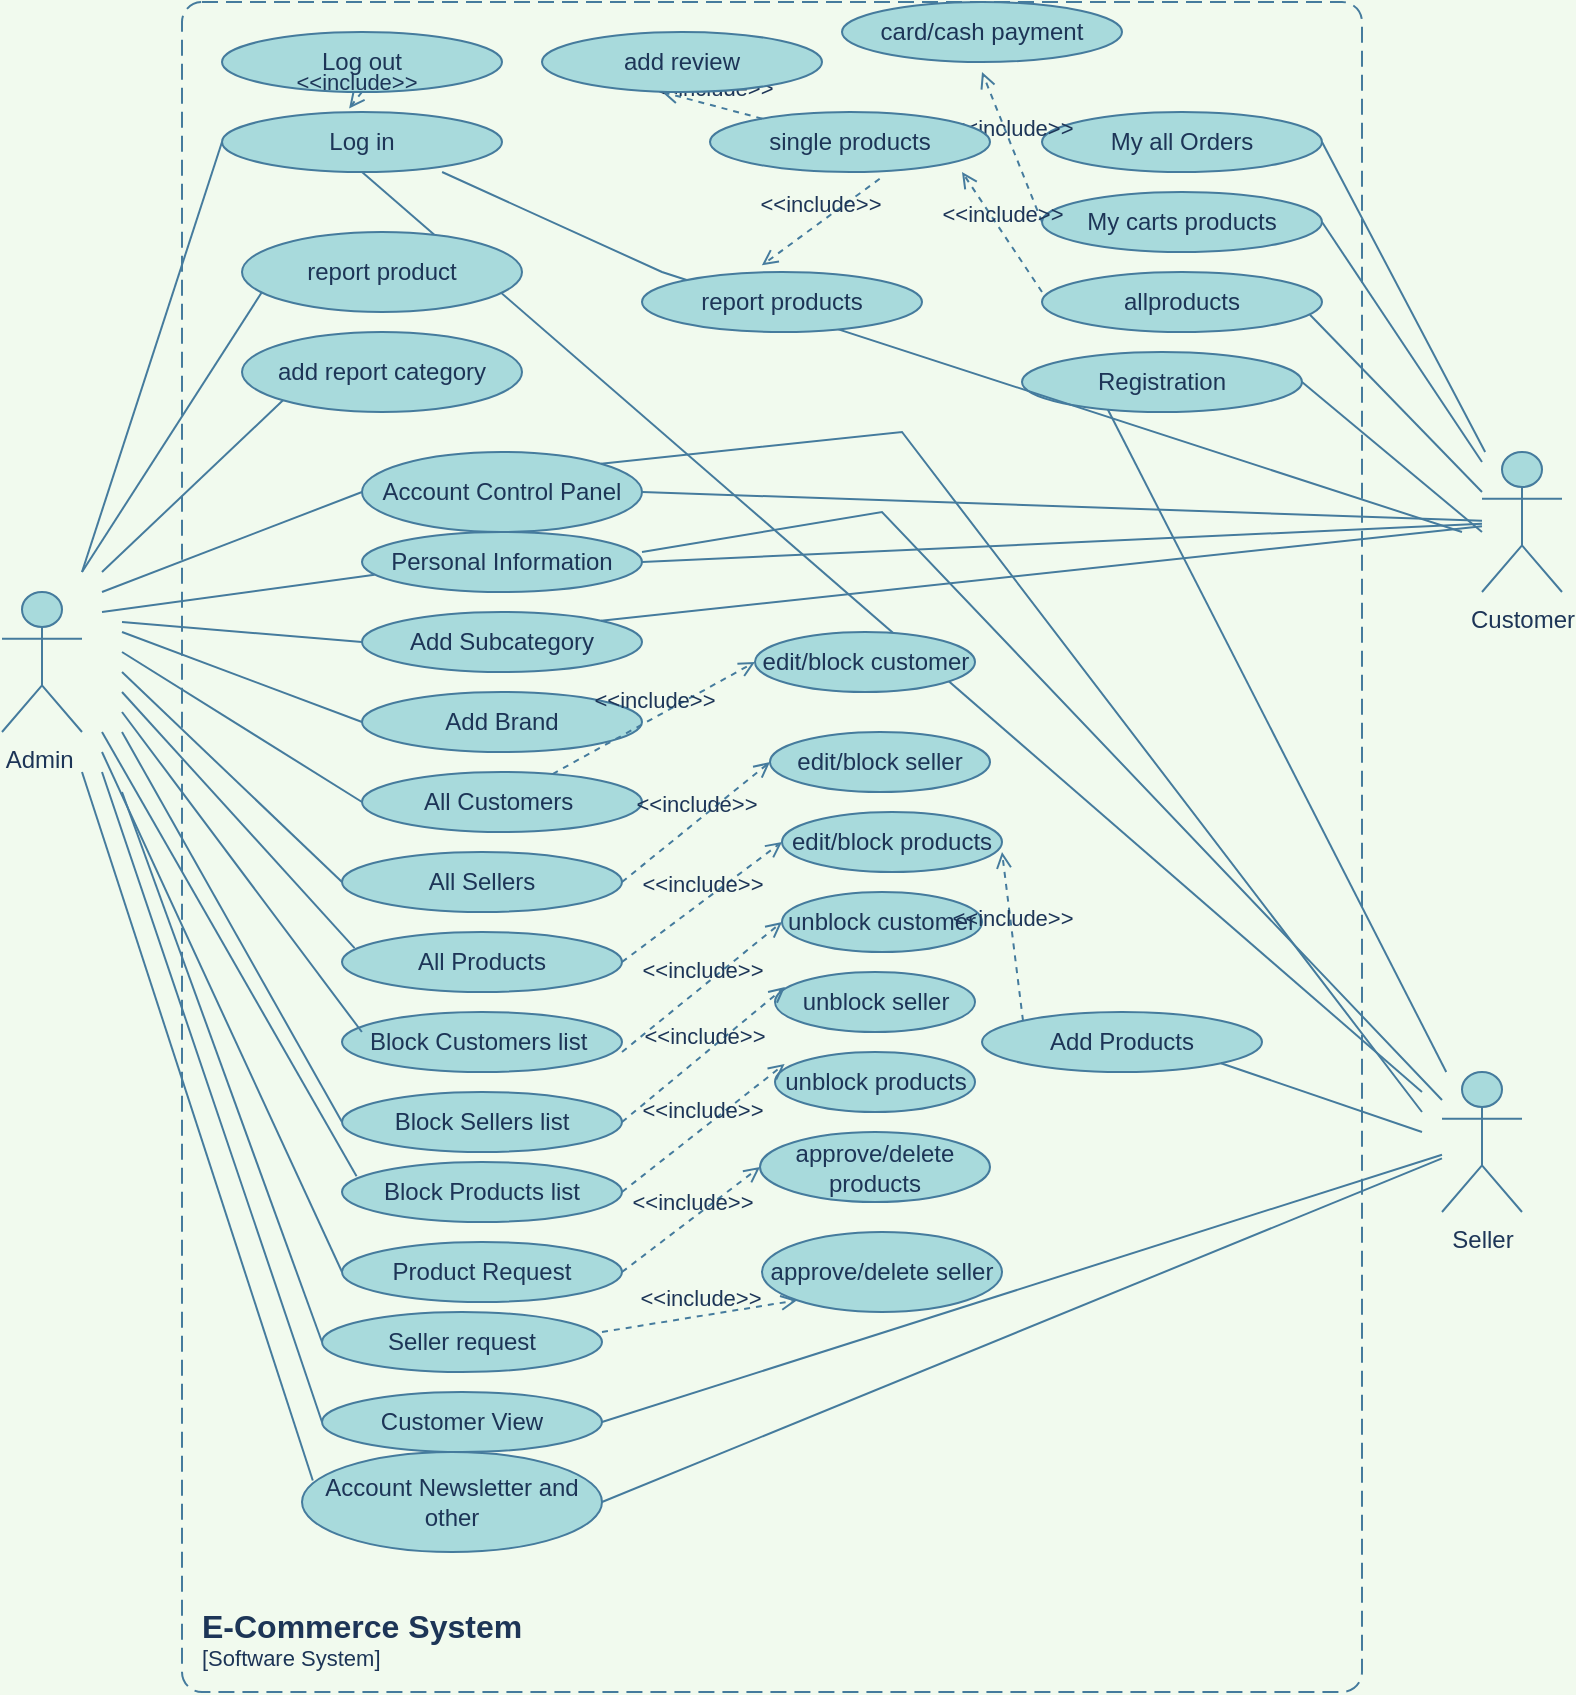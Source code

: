 <mxfile version="20.5.1" type="github">
  <diagram id="n9HFfjMK9hOBVCEkppL0" name="Page-1">
    <mxGraphModel dx="1038" dy="571" grid="1" gridSize="10" guides="1" tooltips="1" connect="1" arrows="1" fold="1" page="1" pageScale="1" pageWidth="827" pageHeight="1169" background="#F1FAEE" math="0" shadow="0">
      <root>
        <mxCell id="0" />
        <mxCell id="1" parent="0" />
        <object label="Admin&amp;nbsp;" id="HZhEUxBDqLnAfJDDO1io-1">
          <mxCell style="shape=umlActor;html=1;verticalLabelPosition=bottom;verticalAlign=top;align=center;fillColor=#A8DADC;strokeColor=#457B9D;fontColor=#1D3557;" parent="1" vertex="1">
            <mxGeometry x="20" y="340" width="40" height="70" as="geometry" />
          </mxCell>
        </object>
        <mxCell id="HZhEUxBDqLnAfJDDO1io-3" value="Customer" style="shape=umlActor;html=1;verticalLabelPosition=bottom;verticalAlign=top;align=center;fillColor=#A8DADC;strokeColor=#457B9D;fontColor=#1D3557;" parent="1" vertex="1">
          <mxGeometry x="760" y="270" width="40" height="70" as="geometry" />
        </mxCell>
        <object placeholders="1" c4Name="E-Commerce System" c4Type="SystemScopeBoundary" c4Application="Software System" label="&lt;font style=&quot;font-size: 16px&quot;&gt;&lt;b&gt;&lt;div style=&quot;text-align: left&quot;&gt;%c4Name%&lt;/div&gt;&lt;/b&gt;&lt;/font&gt;&lt;div style=&quot;text-align: left&quot;&gt;[%c4Application%]&lt;/div&gt;" id="HZhEUxBDqLnAfJDDO1io-4">
          <mxCell style="rounded=1;fontSize=11;whiteSpace=wrap;html=1;dashed=1;arcSize=20;fillColor=none;strokeColor=#457B9D;fontColor=#1D3557;labelBackgroundColor=none;align=left;verticalAlign=bottom;labelBorderColor=none;spacingTop=0;spacing=10;dashPattern=8 4;metaEdit=1;rotatable=0;perimeter=rectanglePerimeter;noLabel=0;labelPadding=0;allowArrows=0;connectable=0;expand=0;recursiveResize=0;editable=1;pointerEvents=0;absoluteArcSize=1;points=[[0.25,0,0],[0.5,0,0],[0.75,0,0],[1,0.25,0],[1,0.5,0],[1,0.75,0],[0.75,1,0],[0.5,1,0],[0.25,1,0],[0,0.75,0],[0,0.5,0],[0,0.25,0]];" parent="1" vertex="1">
            <mxGeometry x="110" y="45" width="590" height="845" as="geometry" />
          </mxCell>
        </object>
        <mxCell id="HZhEUxBDqLnAfJDDO1io-10" value="Account Control Panel" style="ellipse;whiteSpace=wrap;html=1;fillColor=#A8DADC;strokeColor=#457B9D;fontColor=#1D3557;" parent="1" vertex="1">
          <mxGeometry x="200" y="270" width="140" height="40" as="geometry" />
        </mxCell>
        <mxCell id="HZhEUxBDqLnAfJDDO1io-12" value="Personal Information" style="ellipse;whiteSpace=wrap;html=1;fillColor=#A8DADC;strokeColor=#457B9D;fontColor=#1D3557;" parent="1" vertex="1">
          <mxGeometry x="200" y="310" width="140" height="30" as="geometry" />
        </mxCell>
        <mxCell id="HZhEUxBDqLnAfJDDO1io-13" value="Add Subcategory" style="ellipse;whiteSpace=wrap;html=1;fillColor=#A8DADC;strokeColor=#457B9D;fontColor=#1D3557;" parent="1" vertex="1">
          <mxGeometry x="200" y="350" width="140" height="30" as="geometry" />
        </mxCell>
        <mxCell id="HZhEUxBDqLnAfJDDO1io-14" value="Add Brand" style="ellipse;whiteSpace=wrap;html=1;fillColor=#A8DADC;strokeColor=#457B9D;fontColor=#1D3557;" parent="1" vertex="1">
          <mxGeometry x="200" y="390" width="140" height="30" as="geometry" />
        </mxCell>
        <mxCell id="HZhEUxBDqLnAfJDDO1io-15" value="All Customers&amp;nbsp;" style="ellipse;whiteSpace=wrap;html=1;fillColor=#A8DADC;strokeColor=#457B9D;fontColor=#1D3557;" parent="1" vertex="1">
          <mxGeometry x="200" y="430" width="140" height="30" as="geometry" />
        </mxCell>
        <mxCell id="HZhEUxBDqLnAfJDDO1io-16" value="All Sellers" style="ellipse;whiteSpace=wrap;html=1;fillColor=#A8DADC;strokeColor=#457B9D;fontColor=#1D3557;" parent="1" vertex="1">
          <mxGeometry x="190" y="470" width="140" height="30" as="geometry" />
        </mxCell>
        <mxCell id="HZhEUxBDqLnAfJDDO1io-17" value="All Products" style="ellipse;whiteSpace=wrap;html=1;fillColor=#A8DADC;strokeColor=#457B9D;fontColor=#1D3557;" parent="1" vertex="1">
          <mxGeometry x="190" y="510" width="140" height="30" as="geometry" />
        </mxCell>
        <mxCell id="HZhEUxBDqLnAfJDDO1io-18" value="Block Customers list&amp;nbsp;" style="ellipse;whiteSpace=wrap;html=1;fillColor=#A8DADC;strokeColor=#457B9D;fontColor=#1D3557;" parent="1" vertex="1">
          <mxGeometry x="190" y="550" width="140" height="30" as="geometry" />
        </mxCell>
        <mxCell id="HZhEUxBDqLnAfJDDO1io-19" value="Block Products list" style="ellipse;whiteSpace=wrap;html=1;fillColor=#A8DADC;strokeColor=#457B9D;fontColor=#1D3557;" parent="1" vertex="1">
          <mxGeometry x="190" y="625" width="140" height="30" as="geometry" />
        </mxCell>
        <mxCell id="HZhEUxBDqLnAfJDDO1io-20" value="Block Sellers list" style="ellipse;whiteSpace=wrap;html=1;fillColor=#A8DADC;strokeColor=#457B9D;fontColor=#1D3557;" parent="1" vertex="1">
          <mxGeometry x="190" y="590" width="140" height="30" as="geometry" />
        </mxCell>
        <mxCell id="HZhEUxBDqLnAfJDDO1io-21" value="Product Request" style="ellipse;whiteSpace=wrap;html=1;fillColor=#A8DADC;strokeColor=#457B9D;fontColor=#1D3557;" parent="1" vertex="1">
          <mxGeometry x="190" y="665" width="140" height="30" as="geometry" />
        </mxCell>
        <mxCell id="HZhEUxBDqLnAfJDDO1io-23" value="Customer View" style="ellipse;whiteSpace=wrap;html=1;fillColor=#A8DADC;strokeColor=#457B9D;fontColor=#1D3557;" parent="1" vertex="1">
          <mxGeometry x="180" y="740" width="140" height="30" as="geometry" />
        </mxCell>
        <mxCell id="HZhEUxBDqLnAfJDDO1io-24" value="Account Newsletter and other" style="ellipse;whiteSpace=wrap;html=1;fillColor=#A8DADC;strokeColor=#457B9D;fontColor=#1D3557;" parent="1" vertex="1">
          <mxGeometry x="170" y="770" width="150" height="50" as="geometry" />
        </mxCell>
        <mxCell id="HZhEUxBDqLnAfJDDO1io-25" value="Registration" style="ellipse;whiteSpace=wrap;html=1;fillColor=#A8DADC;strokeColor=#457B9D;fontColor=#1D3557;" parent="1" vertex="1">
          <mxGeometry x="530" y="220" width="140" height="30" as="geometry" />
        </mxCell>
        <mxCell id="HZhEUxBDqLnAfJDDO1io-26" value="Log in" style="ellipse;whiteSpace=wrap;html=1;fillColor=#A8DADC;strokeColor=#457B9D;fontColor=#1D3557;" parent="1" vertex="1">
          <mxGeometry x="130" y="100" width="140" height="30" as="geometry" />
        </mxCell>
        <mxCell id="HZhEUxBDqLnAfJDDO1io-27" value="Log out" style="ellipse;whiteSpace=wrap;html=1;fillColor=#A8DADC;strokeColor=#457B9D;fontColor=#1D3557;" parent="1" vertex="1">
          <mxGeometry x="130" y="60" width="140" height="30" as="geometry" />
        </mxCell>
        <mxCell id="HZhEUxBDqLnAfJDDO1io-31" value="" style="edgeStyle=none;html=1;endArrow=none;verticalAlign=bottom;rounded=0;entryX=0;entryY=0.5;entryDx=0;entryDy=0;labelBackgroundColor=#F1FAEE;strokeColor=#457B9D;fontColor=#1D3557;" parent="1" target="HZhEUxBDqLnAfJDDO1io-26" edge="1">
          <mxGeometry width="160" relative="1" as="geometry">
            <mxPoint x="60" y="330" as="sourcePoint" />
            <mxPoint x="220" y="330" as="targetPoint" />
          </mxGeometry>
        </mxCell>
        <mxCell id="HZhEUxBDqLnAfJDDO1io-33" value="" style="edgeStyle=none;html=1;endArrow=none;verticalAlign=bottom;rounded=0;entryX=0;entryY=0.5;entryDx=0;entryDy=0;labelBackgroundColor=#F1FAEE;strokeColor=#457B9D;fontColor=#1D3557;" parent="1" target="HZhEUxBDqLnAfJDDO1io-10" edge="1">
          <mxGeometry width="160" relative="1" as="geometry">
            <mxPoint x="70" y="340" as="sourcePoint" />
            <mxPoint x="170" y="220" as="targetPoint" />
          </mxGeometry>
        </mxCell>
        <mxCell id="HZhEUxBDqLnAfJDDO1io-34" value="" style="edgeStyle=none;html=1;endArrow=none;verticalAlign=bottom;rounded=0;entryX=0.045;entryY=0.713;entryDx=0;entryDy=0;entryPerimeter=0;labelBackgroundColor=#F1FAEE;strokeColor=#457B9D;fontColor=#1D3557;" parent="1" target="HZhEUxBDqLnAfJDDO1io-12" edge="1">
          <mxGeometry width="160" relative="1" as="geometry">
            <mxPoint x="70" y="350" as="sourcePoint" />
            <mxPoint x="170.0" y="260" as="targetPoint" />
          </mxGeometry>
        </mxCell>
        <mxCell id="HZhEUxBDqLnAfJDDO1io-35" value="" style="edgeStyle=none;html=1;endArrow=none;verticalAlign=bottom;rounded=0;entryX=0;entryY=0.5;entryDx=0;entryDy=0;labelBackgroundColor=#F1FAEE;strokeColor=#457B9D;fontColor=#1D3557;" parent="1" target="HZhEUxBDqLnAfJDDO1io-13" edge="1">
          <mxGeometry width="160" relative="1" as="geometry">
            <mxPoint x="80" y="355" as="sourcePoint" />
            <mxPoint x="160" y="300" as="targetPoint" />
          </mxGeometry>
        </mxCell>
        <mxCell id="HZhEUxBDqLnAfJDDO1io-36" value="" style="edgeStyle=none;html=1;endArrow=none;verticalAlign=bottom;rounded=0;entryX=0;entryY=0.5;entryDx=0;entryDy=0;labelBackgroundColor=#F1FAEE;strokeColor=#457B9D;fontColor=#1D3557;" parent="1" target="HZhEUxBDqLnAfJDDO1io-14" edge="1">
          <mxGeometry width="160" relative="1" as="geometry">
            <mxPoint x="80" y="360" as="sourcePoint" />
            <mxPoint x="180" y="390" as="targetPoint" />
          </mxGeometry>
        </mxCell>
        <mxCell id="HZhEUxBDqLnAfJDDO1io-37" value="" style="edgeStyle=none;html=1;endArrow=none;verticalAlign=bottom;rounded=0;entryX=0;entryY=0.5;entryDx=0;entryDy=0;labelBackgroundColor=#F1FAEE;strokeColor=#457B9D;fontColor=#1D3557;" parent="1" target="HZhEUxBDqLnAfJDDO1io-15" edge="1">
          <mxGeometry width="160" relative="1" as="geometry">
            <mxPoint x="80" y="370" as="sourcePoint" />
            <mxPoint x="160" y="370" as="targetPoint" />
          </mxGeometry>
        </mxCell>
        <mxCell id="HZhEUxBDqLnAfJDDO1io-38" value="" style="edgeStyle=none;html=1;endArrow=none;verticalAlign=bottom;rounded=0;entryX=0;entryY=0.5;entryDx=0;entryDy=0;labelBackgroundColor=#F1FAEE;strokeColor=#457B9D;fontColor=#1D3557;" parent="1" target="HZhEUxBDqLnAfJDDO1io-16" edge="1">
          <mxGeometry width="160" relative="1" as="geometry">
            <mxPoint x="80" y="380" as="sourcePoint" />
            <mxPoint x="180" y="470" as="targetPoint" />
          </mxGeometry>
        </mxCell>
        <mxCell id="HZhEUxBDqLnAfJDDO1io-39" value="" style="edgeStyle=none;html=1;endArrow=none;verticalAlign=bottom;rounded=0;entryX=0.045;entryY=0.268;entryDx=0;entryDy=0;entryPerimeter=0;labelBackgroundColor=#F1FAEE;strokeColor=#457B9D;fontColor=#1D3557;" parent="1" target="HZhEUxBDqLnAfJDDO1io-17" edge="1">
          <mxGeometry width="160" relative="1" as="geometry">
            <mxPoint x="80" y="390" as="sourcePoint" />
            <mxPoint x="170.0" y="455" as="targetPoint" />
          </mxGeometry>
        </mxCell>
        <mxCell id="HZhEUxBDqLnAfJDDO1io-40" value="" style="edgeStyle=none;html=1;endArrow=none;verticalAlign=bottom;rounded=0;entryX=0.071;entryY=0.333;entryDx=0;entryDy=0;entryPerimeter=0;labelBackgroundColor=#F1FAEE;strokeColor=#457B9D;fontColor=#1D3557;" parent="1" target="HZhEUxBDqLnAfJDDO1io-18" edge="1">
          <mxGeometry width="160" relative="1" as="geometry">
            <mxPoint x="80" y="400" as="sourcePoint" />
            <mxPoint x="160" y="490" as="targetPoint" />
          </mxGeometry>
        </mxCell>
        <mxCell id="HZhEUxBDqLnAfJDDO1io-41" value="" style="edgeStyle=none;html=1;endArrow=none;verticalAlign=bottom;rounded=0;exitX=0;exitY=0.5;exitDx=0;exitDy=0;labelBackgroundColor=#F1FAEE;strokeColor=#457B9D;fontColor=#1D3557;" parent="1" source="HZhEUxBDqLnAfJDDO1io-20" edge="1">
          <mxGeometry width="160" relative="1" as="geometry">
            <mxPoint x="160" y="540" as="sourcePoint" />
            <mxPoint x="80" y="410" as="targetPoint" />
          </mxGeometry>
        </mxCell>
        <mxCell id="HZhEUxBDqLnAfJDDO1io-42" value="" style="edgeStyle=none;html=1;endArrow=none;verticalAlign=bottom;rounded=0;entryX=0.052;entryY=0.237;entryDx=0;entryDy=0;entryPerimeter=0;labelBackgroundColor=#F1FAEE;strokeColor=#457B9D;fontColor=#1D3557;" parent="1" target="HZhEUxBDqLnAfJDDO1io-19" edge="1">
          <mxGeometry width="160" relative="1" as="geometry">
            <mxPoint x="70" y="410" as="sourcePoint" />
            <mxPoint x="170.0" y="345" as="targetPoint" />
          </mxGeometry>
        </mxCell>
        <mxCell id="HZhEUxBDqLnAfJDDO1io-43" value="" style="edgeStyle=none;html=1;endArrow=none;verticalAlign=bottom;rounded=0;entryX=0;entryY=0.5;entryDx=0;entryDy=0;labelBackgroundColor=#F1FAEE;strokeColor=#457B9D;fontColor=#1D3557;" parent="1" edge="1" target="HZhEUxBDqLnAfJDDO1io-21">
          <mxGeometry width="160" relative="1" as="geometry">
            <mxPoint x="70" y="420" as="sourcePoint" />
            <mxPoint x="290" y="570" as="targetPoint" />
          </mxGeometry>
        </mxCell>
        <mxCell id="HZhEUxBDqLnAfJDDO1io-45" value="" style="edgeStyle=none;html=1;endArrow=none;verticalAlign=bottom;rounded=0;entryX=0;entryY=0.5;entryDx=0;entryDy=0;labelBackgroundColor=#F1FAEE;strokeColor=#457B9D;fontColor=#1D3557;" parent="1" target="HZhEUxBDqLnAfJDDO1io-23" edge="1">
          <mxGeometry width="160" relative="1" as="geometry">
            <mxPoint x="70" y="430" as="sourcePoint" />
            <mxPoint x="160" y="680" as="targetPoint" />
          </mxGeometry>
        </mxCell>
        <mxCell id="HZhEUxBDqLnAfJDDO1io-46" value="" style="edgeStyle=none;html=1;endArrow=none;verticalAlign=bottom;rounded=0;entryX=0.036;entryY=0.285;entryDx=0;entryDy=0;entryPerimeter=0;labelBackgroundColor=#F1FAEE;strokeColor=#457B9D;fontColor=#1D3557;" parent="1" target="HZhEUxBDqLnAfJDDO1io-24" edge="1">
          <mxGeometry width="160" relative="1" as="geometry">
            <mxPoint x="60" y="430" as="sourcePoint" />
            <mxPoint x="140" y="710" as="targetPoint" />
          </mxGeometry>
        </mxCell>
        <mxCell id="HZhEUxBDqLnAfJDDO1io-47" value="" style="edgeStyle=none;html=1;endArrow=none;verticalAlign=bottom;rounded=0;exitX=0.306;exitY=0.953;exitDx=0;exitDy=0;exitPerimeter=0;labelBackgroundColor=#F1FAEE;strokeColor=#457B9D;fontColor=#1D3557;" parent="1" source="HZhEUxBDqLnAfJDDO1io-25" edge="1" target="HZhEUxBDqLnAfJDDO1io-62">
          <mxGeometry width="160" relative="1" as="geometry">
            <mxPoint x="300" y="120" as="sourcePoint" />
            <mxPoint x="730" y="330" as="targetPoint" />
          </mxGeometry>
        </mxCell>
        <mxCell id="HZhEUxBDqLnAfJDDO1io-48" value="" style="edgeStyle=none;html=1;endArrow=none;verticalAlign=bottom;rounded=0;exitX=0.786;exitY=1;exitDx=0;exitDy=0;exitPerimeter=0;labelBackgroundColor=#F1FAEE;strokeColor=#457B9D;fontColor=#1D3557;" parent="1" source="HZhEUxBDqLnAfJDDO1io-26" edge="1">
          <mxGeometry width="160" relative="1" as="geometry">
            <mxPoint x="360" y="150" as="sourcePoint" />
            <mxPoint x="750" y="310" as="targetPoint" />
            <Array as="points">
              <mxPoint x="350" y="180" />
            </Array>
          </mxGeometry>
        </mxCell>
        <mxCell id="HZhEUxBDqLnAfJDDO1io-50" value="" style="edgeStyle=none;html=1;endArrow=none;verticalAlign=bottom;rounded=0;exitX=1;exitY=0.5;exitDx=0;exitDy=0;labelBackgroundColor=#F1FAEE;strokeColor=#457B9D;fontColor=#1D3557;" parent="1" source="HZhEUxBDqLnAfJDDO1io-10" edge="1" target="HZhEUxBDqLnAfJDDO1io-3">
          <mxGeometry width="160" relative="1" as="geometry">
            <mxPoint x="320" y="320" as="sourcePoint" />
            <mxPoint x="740" y="330" as="targetPoint" />
            <Array as="points" />
          </mxGeometry>
        </mxCell>
        <mxCell id="HZhEUxBDqLnAfJDDO1io-51" value="" style="edgeStyle=none;html=1;endArrow=none;verticalAlign=bottom;rounded=0;exitX=1;exitY=0.5;exitDx=0;exitDy=0;labelBackgroundColor=#F1FAEE;strokeColor=#457B9D;fontColor=#1D3557;" parent="1" source="HZhEUxBDqLnAfJDDO1io-12" edge="1" target="HZhEUxBDqLnAfJDDO1io-3">
          <mxGeometry width="160" relative="1" as="geometry">
            <mxPoint x="400" y="280" as="sourcePoint" />
            <mxPoint x="730" y="310" as="targetPoint" />
            <Array as="points" />
          </mxGeometry>
        </mxCell>
        <mxCell id="HZhEUxBDqLnAfJDDO1io-53" value="My all Orders" style="ellipse;whiteSpace=wrap;html=1;fillColor=#A8DADC;strokeColor=#457B9D;fontColor=#1D3557;" parent="1" vertex="1">
          <mxGeometry x="540" y="100" width="140" height="30" as="geometry" />
        </mxCell>
        <mxCell id="HZhEUxBDqLnAfJDDO1io-54" value="My carts products" style="ellipse;whiteSpace=wrap;html=1;fillColor=#A8DADC;strokeColor=#457B9D;fontColor=#1D3557;" parent="1" vertex="1">
          <mxGeometry x="540" y="140" width="140" height="30" as="geometry" />
        </mxCell>
        <mxCell id="HZhEUxBDqLnAfJDDO1io-56" value="" style="edgeStyle=none;html=1;endArrow=none;verticalAlign=bottom;rounded=0;exitX=1;exitY=0.5;exitDx=0;exitDy=0;labelBackgroundColor=#F1FAEE;strokeColor=#457B9D;fontColor=#1D3557;" parent="1" source="HZhEUxBDqLnAfJDDO1io-53" target="HZhEUxBDqLnAfJDDO1io-3" edge="1">
          <mxGeometry width="160" relative="1" as="geometry">
            <mxPoint x="550" y="270" as="sourcePoint" />
            <mxPoint x="730" y="320" as="targetPoint" />
          </mxGeometry>
        </mxCell>
        <mxCell id="HZhEUxBDqLnAfJDDO1io-57" value="" style="edgeStyle=none;html=1;endArrow=none;verticalAlign=bottom;rounded=0;exitX=1;exitY=0.5;exitDx=0;exitDy=0;labelBackgroundColor=#F1FAEE;strokeColor=#457B9D;fontColor=#1D3557;" parent="1" source="HZhEUxBDqLnAfJDDO1io-54" target="HZhEUxBDqLnAfJDDO1io-3" edge="1">
          <mxGeometry width="160" relative="1" as="geometry">
            <mxPoint x="590" y="320" as="sourcePoint" />
            <mxPoint x="740" y="330" as="targetPoint" />
          </mxGeometry>
        </mxCell>
        <mxCell id="HZhEUxBDqLnAfJDDO1io-58" value="" style="edgeStyle=none;html=1;endArrow=none;verticalAlign=bottom;rounded=0;exitX=1;exitY=0;exitDx=0;exitDy=0;labelBackgroundColor=#F1FAEE;strokeColor=#457B9D;fontColor=#1D3557;" parent="1" source="HZhEUxBDqLnAfJDDO1io-13" edge="1" target="HZhEUxBDqLnAfJDDO1io-3">
          <mxGeometry width="160" relative="1" as="geometry">
            <mxPoint x="540.525" y="185.382" as="sourcePoint" />
            <mxPoint x="760" y="330" as="targetPoint" />
            <Array as="points" />
          </mxGeometry>
        </mxCell>
        <mxCell id="HZhEUxBDqLnAfJDDO1io-62" value="Seller" style="shape=umlActor;html=1;verticalLabelPosition=bottom;verticalAlign=top;align=center;fillColor=#A8DADC;strokeColor=#457B9D;fontColor=#1D3557;" parent="1" vertex="1">
          <mxGeometry x="740" y="580" width="40" height="70" as="geometry" />
        </mxCell>
        <mxCell id="HZhEUxBDqLnAfJDDO1io-64" value="" style="edgeStyle=none;html=1;endArrow=none;verticalAlign=bottom;rounded=0;exitX=1;exitY=0.5;exitDx=0;exitDy=0;labelBackgroundColor=#F1FAEE;strokeColor=#457B9D;fontColor=#1D3557;" parent="1" source="HZhEUxBDqLnAfJDDO1io-25" edge="1">
          <mxGeometry width="160" relative="1" as="geometry">
            <mxPoint x="310" y="140" as="sourcePoint" />
            <mxPoint x="760" y="310" as="targetPoint" />
            <Array as="points" />
          </mxGeometry>
        </mxCell>
        <mxCell id="HZhEUxBDqLnAfJDDO1io-65" value="" style="edgeStyle=none;html=1;endArrow=none;verticalAlign=bottom;rounded=0;exitX=0.5;exitY=1;exitDx=0;exitDy=0;labelBackgroundColor=#F1FAEE;strokeColor=#457B9D;fontColor=#1D3557;" parent="1" source="HZhEUxBDqLnAfJDDO1io-26" edge="1">
          <mxGeometry width="160" relative="1" as="geometry">
            <mxPoint x="310" y="180" as="sourcePoint" />
            <mxPoint x="730" y="590" as="targetPoint" />
            <Array as="points" />
          </mxGeometry>
        </mxCell>
        <mxCell id="HZhEUxBDqLnAfJDDO1io-67" value="&amp;lt;&amp;lt;include&amp;gt;&amp;gt;" style="edgeStyle=none;html=1;endArrow=open;verticalAlign=bottom;dashed=1;labelBackgroundColor=none;rounded=0;exitX=0.5;exitY=1;exitDx=0;exitDy=0;entryX=0.454;entryY=-0.06;entryDx=0;entryDy=0;entryPerimeter=0;strokeColor=#457B9D;fontColor=#1D3557;" parent="1" target="HZhEUxBDqLnAfJDDO1io-26" edge="1" source="HZhEUxBDqLnAfJDDO1io-27">
          <mxGeometry width="160" relative="1" as="geometry">
            <mxPoint x="270" y="120" as="sourcePoint" />
            <mxPoint x="520" y="310" as="targetPoint" />
          </mxGeometry>
        </mxCell>
        <mxCell id="HZhEUxBDqLnAfJDDO1io-68" value="Add Products" style="ellipse;whiteSpace=wrap;html=1;fillColor=#A8DADC;strokeColor=#457B9D;fontColor=#1D3557;" parent="1" vertex="1">
          <mxGeometry x="510" y="550" width="140" height="30" as="geometry" />
        </mxCell>
        <mxCell id="HZhEUxBDqLnAfJDDO1io-69" value="" style="edgeStyle=none;html=1;endArrow=none;verticalAlign=bottom;rounded=0;exitX=1;exitY=1;exitDx=0;exitDy=0;labelBackgroundColor=#F1FAEE;strokeColor=#457B9D;fontColor=#1D3557;" parent="1" source="HZhEUxBDqLnAfJDDO1io-68" edge="1">
          <mxGeometry width="160" relative="1" as="geometry">
            <mxPoint x="500" y="570" as="sourcePoint" />
            <mxPoint x="730" y="610" as="targetPoint" />
          </mxGeometry>
        </mxCell>
        <mxCell id="HZhEUxBDqLnAfJDDO1io-70" value="" style="edgeStyle=none;html=1;endArrow=none;verticalAlign=bottom;rounded=0;exitX=1;exitY=0.5;exitDx=0;exitDy=0;labelBackgroundColor=#F1FAEE;strokeColor=#457B9D;fontColor=#1D3557;" parent="1" source="HZhEUxBDqLnAfJDDO1io-23" edge="1" target="HZhEUxBDqLnAfJDDO1io-62">
          <mxGeometry width="160" relative="1" as="geometry">
            <mxPoint x="400" y="710" as="sourcePoint" />
            <mxPoint x="800" y="620" as="targetPoint" />
          </mxGeometry>
        </mxCell>
        <mxCell id="HZhEUxBDqLnAfJDDO1io-71" value="" style="edgeStyle=none;html=1;endArrow=none;verticalAlign=bottom;rounded=0;exitX=1;exitY=0.5;exitDx=0;exitDy=0;labelBackgroundColor=#F1FAEE;strokeColor=#457B9D;fontColor=#1D3557;" parent="1" source="HZhEUxBDqLnAfJDDO1io-24" target="HZhEUxBDqLnAfJDDO1io-62" edge="1">
          <mxGeometry width="160" relative="1" as="geometry">
            <mxPoint x="390" y="760" as="sourcePoint" />
            <mxPoint x="700" y="640" as="targetPoint" />
          </mxGeometry>
        </mxCell>
        <mxCell id="GM8xlWGdV2tlLfldPjoc-1" value="edit/block customer" style="ellipse;whiteSpace=wrap;html=1;fillColor=#A8DADC;strokeColor=#457B9D;fontColor=#1D3557;" parent="1" vertex="1">
          <mxGeometry x="396.5" y="360" width="110" height="30" as="geometry" />
        </mxCell>
        <mxCell id="GM8xlWGdV2tlLfldPjoc-7" value="&amp;lt;&amp;lt;include&amp;gt;&amp;gt;" style="edgeStyle=none;html=1;endArrow=open;verticalAlign=bottom;dashed=1;labelBackgroundColor=none;rounded=0;entryX=0;entryY=0.5;entryDx=0;entryDy=0;strokeColor=#457B9D;fontColor=#1D3557;" parent="1" source="HZhEUxBDqLnAfJDDO1io-15" target="GM8xlWGdV2tlLfldPjoc-1" edge="1">
          <mxGeometry width="160" relative="1" as="geometry">
            <mxPoint x="450" y="310" as="sourcePoint" />
            <mxPoint x="420" y="380" as="targetPoint" />
          </mxGeometry>
        </mxCell>
        <mxCell id="GM8xlWGdV2tlLfldPjoc-9" value="edit/block seller" style="ellipse;whiteSpace=wrap;html=1;fillColor=#A8DADC;strokeColor=#457B9D;fontColor=#1D3557;" parent="1" vertex="1">
          <mxGeometry x="404" y="410" width="110" height="30" as="geometry" />
        </mxCell>
        <mxCell id="GM8xlWGdV2tlLfldPjoc-12" value="edit/block products" style="ellipse;whiteSpace=wrap;html=1;fillColor=#A8DADC;strokeColor=#457B9D;fontColor=#1D3557;" parent="1" vertex="1">
          <mxGeometry x="410" y="450" width="110" height="30" as="geometry" />
        </mxCell>
        <mxCell id="GM8xlWGdV2tlLfldPjoc-13" value="&amp;lt;&amp;lt;include&amp;gt;&amp;gt;" style="edgeStyle=none;html=1;endArrow=open;verticalAlign=bottom;dashed=1;labelBackgroundColor=none;rounded=0;exitX=1;exitY=0.5;exitDx=0;exitDy=0;entryX=0;entryY=0.5;entryDx=0;entryDy=0;strokeColor=#457B9D;fontColor=#1D3557;" parent="1" source="HZhEUxBDqLnAfJDDO1io-16" target="GM8xlWGdV2tlLfldPjoc-9" edge="1">
          <mxGeometry width="160" relative="1" as="geometry">
            <mxPoint x="390" y="460" as="sourcePoint" />
            <mxPoint x="459.931" y="433.104" as="targetPoint" />
          </mxGeometry>
        </mxCell>
        <mxCell id="GM8xlWGdV2tlLfldPjoc-15" value="&amp;lt;&amp;lt;include&amp;gt;&amp;gt;" style="edgeStyle=none;html=1;endArrow=open;verticalAlign=bottom;dashed=1;labelBackgroundColor=none;rounded=0;entryX=0;entryY=0.5;entryDx=0;entryDy=0;exitX=1;exitY=0.5;exitDx=0;exitDy=0;strokeColor=#457B9D;fontColor=#1D3557;" parent="1" target="GM8xlWGdV2tlLfldPjoc-12" edge="1" source="HZhEUxBDqLnAfJDDO1io-17">
          <mxGeometry width="160" relative="1" as="geometry">
            <mxPoint x="380" y="500" as="sourcePoint" />
            <mxPoint x="489.931" y="503.104" as="targetPoint" />
          </mxGeometry>
        </mxCell>
        <mxCell id="GM8xlWGdV2tlLfldPjoc-17" value="unblock products" style="ellipse;whiteSpace=wrap;html=1;fillColor=#A8DADC;strokeColor=#457B9D;fontColor=#1D3557;" parent="1" vertex="1">
          <mxGeometry x="406.5" y="570" width="100" height="30" as="geometry" />
        </mxCell>
        <mxCell id="GM8xlWGdV2tlLfldPjoc-18" value="unblock seller" style="ellipse;whiteSpace=wrap;html=1;fillColor=#A8DADC;strokeColor=#457B9D;fontColor=#1D3557;" parent="1" vertex="1">
          <mxGeometry x="406.5" y="530" width="100" height="30" as="geometry" />
        </mxCell>
        <mxCell id="GM8xlWGdV2tlLfldPjoc-19" value="unblock customer" style="ellipse;whiteSpace=wrap;html=1;fillColor=#A8DADC;strokeColor=#457B9D;fontColor=#1D3557;" parent="1" vertex="1">
          <mxGeometry x="410" y="490" width="100" height="30" as="geometry" />
        </mxCell>
        <mxCell id="GM8xlWGdV2tlLfldPjoc-21" value="&amp;lt;&amp;lt;include&amp;gt;&amp;gt;" style="edgeStyle=none;html=1;endArrow=open;verticalAlign=bottom;dashed=1;labelBackgroundColor=none;rounded=0;entryX=0;entryY=0.5;entryDx=0;entryDy=0;strokeColor=#457B9D;fontColor=#1D3557;" parent="1" edge="1" target="GM8xlWGdV2tlLfldPjoc-19">
          <mxGeometry width="160" relative="1" as="geometry">
            <mxPoint x="330" y="570" as="sourcePoint" />
            <mxPoint x="450" y="600" as="targetPoint" />
          </mxGeometry>
        </mxCell>
        <mxCell id="GM8xlWGdV2tlLfldPjoc-22" value="&amp;lt;&amp;lt;include&amp;gt;&amp;gt;" style="edgeStyle=none;html=1;endArrow=open;verticalAlign=bottom;dashed=1;labelBackgroundColor=none;rounded=0;exitX=1;exitY=0.5;exitDx=0;exitDy=0;entryX=0.05;entryY=0.25;entryDx=0;entryDy=0;entryPerimeter=0;strokeColor=#457B9D;fontColor=#1D3557;" parent="1" source="HZhEUxBDqLnAfJDDO1io-20" target="GM8xlWGdV2tlLfldPjoc-18" edge="1">
          <mxGeometry width="160" relative="1" as="geometry">
            <mxPoint x="380" y="590" as="sourcePoint" />
            <mxPoint x="460" y="630" as="targetPoint" />
          </mxGeometry>
        </mxCell>
        <mxCell id="GM8xlWGdV2tlLfldPjoc-23" value="&amp;lt;&amp;lt;include&amp;gt;&amp;gt;" style="edgeStyle=none;html=1;endArrow=open;verticalAlign=bottom;dashed=1;labelBackgroundColor=none;rounded=0;entryX=0.048;entryY=0.2;entryDx=0;entryDy=0;exitX=1;exitY=0.5;exitDx=0;exitDy=0;entryPerimeter=0;strokeColor=#457B9D;fontColor=#1D3557;" parent="1" source="HZhEUxBDqLnAfJDDO1io-19" target="GM8xlWGdV2tlLfldPjoc-17" edge="1">
          <mxGeometry width="160" relative="1" as="geometry">
            <mxPoint x="410" y="630" as="sourcePoint" />
            <mxPoint x="490" y="700" as="targetPoint" />
          </mxGeometry>
        </mxCell>
        <mxCell id="XIf0PoWOIS0mMmzRmoVG-6" value="Seller request" style="ellipse;whiteSpace=wrap;html=1;fillColor=#A8DADC;strokeColor=#457B9D;fontColor=#1D3557;" parent="1" vertex="1">
          <mxGeometry x="180" y="700" width="140" height="30" as="geometry" />
        </mxCell>
        <mxCell id="XIf0PoWOIS0mMmzRmoVG-7" value="" style="edgeStyle=none;html=1;endArrow=none;verticalAlign=bottom;rounded=0;entryX=0;entryY=0.5;entryDx=0;entryDy=0;labelBackgroundColor=#F1FAEE;strokeColor=#457B9D;fontColor=#1D3557;" parent="1" target="XIf0PoWOIS0mMmzRmoVG-6" edge="1">
          <mxGeometry width="160" relative="1" as="geometry">
            <mxPoint x="80" y="440" as="sourcePoint" />
            <mxPoint x="280" y="830" as="targetPoint" />
          </mxGeometry>
        </mxCell>
        <mxCell id="iisDZZuwDrv9639ta6s_-2" value="approve/delete products" style="ellipse;whiteSpace=wrap;html=1;fillColor=#A8DADC;strokeColor=#457B9D;fontColor=#1D3557;" vertex="1" parent="1">
          <mxGeometry x="399" y="610" width="115" height="35" as="geometry" />
        </mxCell>
        <mxCell id="iisDZZuwDrv9639ta6s_-3" value="approve/delete seller" style="ellipse;whiteSpace=wrap;html=1;fillColor=#A8DADC;strokeColor=#457B9D;fontColor=#1D3557;" vertex="1" parent="1">
          <mxGeometry x="400" y="660" width="120" height="40" as="geometry" />
        </mxCell>
        <mxCell id="iisDZZuwDrv9639ta6s_-4" value="&amp;lt;&amp;lt;include&amp;gt;&amp;gt;" style="edgeStyle=none;html=1;endArrow=open;verticalAlign=bottom;dashed=1;labelBackgroundColor=none;rounded=0;entryX=0;entryY=0.5;entryDx=0;entryDy=0;exitX=1;exitY=0.5;exitDx=0;exitDy=0;strokeColor=#457B9D;fontColor=#1D3557;" edge="1" parent="1" source="HZhEUxBDqLnAfJDDO1io-21" target="iisDZZuwDrv9639ta6s_-2">
          <mxGeometry width="160" relative="1" as="geometry">
            <mxPoint x="390" y="670" as="sourcePoint" />
            <mxPoint x="478.8" y="584" as="targetPoint" />
          </mxGeometry>
        </mxCell>
        <mxCell id="iisDZZuwDrv9639ta6s_-5" value="&amp;lt;&amp;lt;include&amp;gt;&amp;gt;" style="edgeStyle=none;html=1;endArrow=open;verticalAlign=bottom;dashed=1;labelBackgroundColor=none;rounded=0;entryX=0;entryY=1;entryDx=0;entryDy=0;strokeColor=#457B9D;fontColor=#1D3557;" edge="1" parent="1" target="iisDZZuwDrv9639ta6s_-3">
          <mxGeometry width="160" relative="1" as="geometry">
            <mxPoint x="320" y="710" as="sourcePoint" />
            <mxPoint x="468.8" y="604" as="targetPoint" />
          </mxGeometry>
        </mxCell>
        <mxCell id="iisDZZuwDrv9639ta6s_-6" value="&amp;lt;&amp;lt;include&amp;gt;&amp;gt;" style="edgeStyle=none;html=1;endArrow=open;verticalAlign=bottom;dashed=1;labelBackgroundColor=none;rounded=0;exitX=0;exitY=0;exitDx=0;exitDy=0;strokeColor=#457B9D;fontColor=#1D3557;" edge="1" parent="1" source="HZhEUxBDqLnAfJDDO1io-68">
          <mxGeometry width="160" relative="1" as="geometry">
            <mxPoint x="580" y="550" as="sourcePoint" />
            <mxPoint x="520" y="470" as="targetPoint" />
          </mxGeometry>
        </mxCell>
        <mxCell id="iisDZZuwDrv9639ta6s_-7" value="" style="edgeStyle=none;html=1;endArrow=none;verticalAlign=bottom;rounded=0;labelBackgroundColor=#F1FAEE;strokeColor=#457B9D;fontColor=#1D3557;" edge="1" parent="1" target="HZhEUxBDqLnAfJDDO1io-62">
          <mxGeometry width="160" relative="1" as="geometry">
            <mxPoint x="340" y="320" as="sourcePoint" />
            <mxPoint x="810" y="620" as="targetPoint" />
            <Array as="points">
              <mxPoint x="460" y="300" />
            </Array>
          </mxGeometry>
        </mxCell>
        <mxCell id="iisDZZuwDrv9639ta6s_-11" value="card/cash payment" style="ellipse;whiteSpace=wrap;html=1;fillColor=#A8DADC;strokeColor=#457B9D;fontColor=#1D3557;" vertex="1" parent="1">
          <mxGeometry x="440" y="45" width="140" height="30" as="geometry" />
        </mxCell>
        <mxCell id="iisDZZuwDrv9639ta6s_-13" value="&amp;lt;&amp;lt;include&amp;gt;&amp;gt;" style="edgeStyle=none;html=1;endArrow=open;verticalAlign=bottom;dashed=1;labelBackgroundColor=none;rounded=0;exitX=0;exitY=0.5;exitDx=0;exitDy=0;strokeColor=#457B9D;fontColor=#1D3557;" edge="1" parent="1" source="HZhEUxBDqLnAfJDDO1io-54">
          <mxGeometry width="160" relative="1" as="geometry">
            <mxPoint x="570" y="150" as="sourcePoint" />
            <mxPoint x="510" y="80" as="targetPoint" />
          </mxGeometry>
        </mxCell>
        <mxCell id="iisDZZuwDrv9639ta6s_-14" value="allproducts" style="ellipse;whiteSpace=wrap;html=1;fillColor=#A8DADC;strokeColor=#457B9D;fontColor=#1D3557;" vertex="1" parent="1">
          <mxGeometry x="540" y="180" width="140" height="30" as="geometry" />
        </mxCell>
        <mxCell id="iisDZZuwDrv9639ta6s_-15" value="" style="edgeStyle=none;html=1;endArrow=none;verticalAlign=bottom;rounded=0;exitX=0.957;exitY=0.713;exitDx=0;exitDy=0;exitPerimeter=0;labelBackgroundColor=#F1FAEE;strokeColor=#457B9D;fontColor=#1D3557;" edge="1" parent="1" source="iisDZZuwDrv9639ta6s_-14">
          <mxGeometry width="160" relative="1" as="geometry">
            <mxPoint x="660" y="210" as="sourcePoint" />
            <mxPoint x="760" y="290" as="targetPoint" />
          </mxGeometry>
        </mxCell>
        <mxCell id="iisDZZuwDrv9639ta6s_-17" value="&amp;lt;&amp;lt;include&amp;gt;&amp;gt;" style="edgeStyle=none;html=1;endArrow=open;verticalAlign=bottom;dashed=1;labelBackgroundColor=none;rounded=0;strokeColor=#457B9D;fontColor=#1D3557;" edge="1" parent="1">
          <mxGeometry width="160" relative="1" as="geometry">
            <mxPoint x="540" y="190" as="sourcePoint" />
            <mxPoint x="500" y="130" as="targetPoint" />
          </mxGeometry>
        </mxCell>
        <mxCell id="iisDZZuwDrv9639ta6s_-18" value="single products" style="ellipse;whiteSpace=wrap;html=1;fillColor=#A8DADC;strokeColor=#457B9D;fontColor=#1D3557;" vertex="1" parent="1">
          <mxGeometry x="374" y="100" width="140" height="30" as="geometry" />
        </mxCell>
        <mxCell id="iisDZZuwDrv9639ta6s_-19" value="&amp;lt;&amp;lt;include&amp;gt;&amp;gt;" style="edgeStyle=none;html=1;endArrow=open;verticalAlign=bottom;dashed=1;labelBackgroundColor=none;rounded=0;strokeColor=#457B9D;fontColor=#1D3557;" edge="1" parent="1" source="iisDZZuwDrv9639ta6s_-18">
          <mxGeometry width="160" relative="1" as="geometry">
            <mxPoint x="500" y="220" as="sourcePoint" />
            <mxPoint x="350" y="90" as="targetPoint" />
          </mxGeometry>
        </mxCell>
        <mxCell id="iisDZZuwDrv9639ta6s_-20" value="add review" style="ellipse;whiteSpace=wrap;html=1;fillColor=#A8DADC;strokeColor=#457B9D;fontColor=#1D3557;" vertex="1" parent="1">
          <mxGeometry x="290" y="60" width="140" height="30" as="geometry" />
        </mxCell>
        <mxCell id="iisDZZuwDrv9639ta6s_-21" value="report products" style="ellipse;whiteSpace=wrap;html=1;fillColor=#A8DADC;strokeColor=#457B9D;fontColor=#1D3557;" vertex="1" parent="1">
          <mxGeometry x="340" y="180" width="140" height="30" as="geometry" />
        </mxCell>
        <mxCell id="iisDZZuwDrv9639ta6s_-22" value="&amp;lt;&amp;lt;include&amp;gt;&amp;gt;" style="edgeStyle=none;html=1;endArrow=open;verticalAlign=bottom;dashed=1;labelBackgroundColor=none;rounded=0;exitX=0.606;exitY=1.113;exitDx=0;exitDy=0;exitPerimeter=0;strokeColor=#457B9D;fontColor=#1D3557;" edge="1" parent="1" source="iisDZZuwDrv9639ta6s_-18">
          <mxGeometry width="160" relative="1" as="geometry">
            <mxPoint x="460" y="140" as="sourcePoint" />
            <mxPoint x="399.918" y="176.68" as="targetPoint" />
          </mxGeometry>
        </mxCell>
        <mxCell id="iisDZZuwDrv9639ta6s_-23" value="report product" style="ellipse;whiteSpace=wrap;html=1;fillColor=#A8DADC;strokeColor=#457B9D;fontColor=#1D3557;" vertex="1" parent="1">
          <mxGeometry x="140" y="160" width="140" height="40" as="geometry" />
        </mxCell>
        <mxCell id="iisDZZuwDrv9639ta6s_-24" value="add report category" style="ellipse;whiteSpace=wrap;html=1;fillColor=#A8DADC;strokeColor=#457B9D;fontColor=#1D3557;" vertex="1" parent="1">
          <mxGeometry x="140" y="210" width="140" height="40" as="geometry" />
        </mxCell>
        <mxCell id="iisDZZuwDrv9639ta6s_-25" value="" style="edgeStyle=none;html=1;endArrow=none;verticalAlign=bottom;rounded=0;labelBackgroundColor=#F1FAEE;strokeColor=#457B9D;fontColor=#1D3557;" edge="1" parent="1">
          <mxGeometry width="160" relative="1" as="geometry">
            <mxPoint x="60" y="330" as="sourcePoint" />
            <mxPoint x="150" y="190" as="targetPoint" />
          </mxGeometry>
        </mxCell>
        <mxCell id="iisDZZuwDrv9639ta6s_-26" value="" style="edgeStyle=none;html=1;endArrow=none;verticalAlign=bottom;rounded=0;entryX=0;entryY=1;entryDx=0;entryDy=0;labelBackgroundColor=#F1FAEE;strokeColor=#457B9D;fontColor=#1D3557;" edge="1" parent="1" target="iisDZZuwDrv9639ta6s_-24">
          <mxGeometry width="160" relative="1" as="geometry">
            <mxPoint x="70" y="330" as="sourcePoint" />
            <mxPoint x="270" y="210" as="targetPoint" />
          </mxGeometry>
        </mxCell>
        <mxCell id="iisDZZuwDrv9639ta6s_-27" value="" style="edgeStyle=none;html=1;endArrow=none;verticalAlign=bottom;rounded=0;exitX=1;exitY=0;exitDx=0;exitDy=0;labelBackgroundColor=#F1FAEE;strokeColor=#457B9D;fontColor=#1D3557;" edge="1" parent="1" source="HZhEUxBDqLnAfJDDO1io-10">
          <mxGeometry width="160" relative="1" as="geometry">
            <mxPoint x="490" y="200" as="sourcePoint" />
            <mxPoint x="730" y="600" as="targetPoint" />
            <Array as="points">
              <mxPoint x="470" y="260" />
            </Array>
          </mxGeometry>
        </mxCell>
      </root>
    </mxGraphModel>
  </diagram>
</mxfile>
